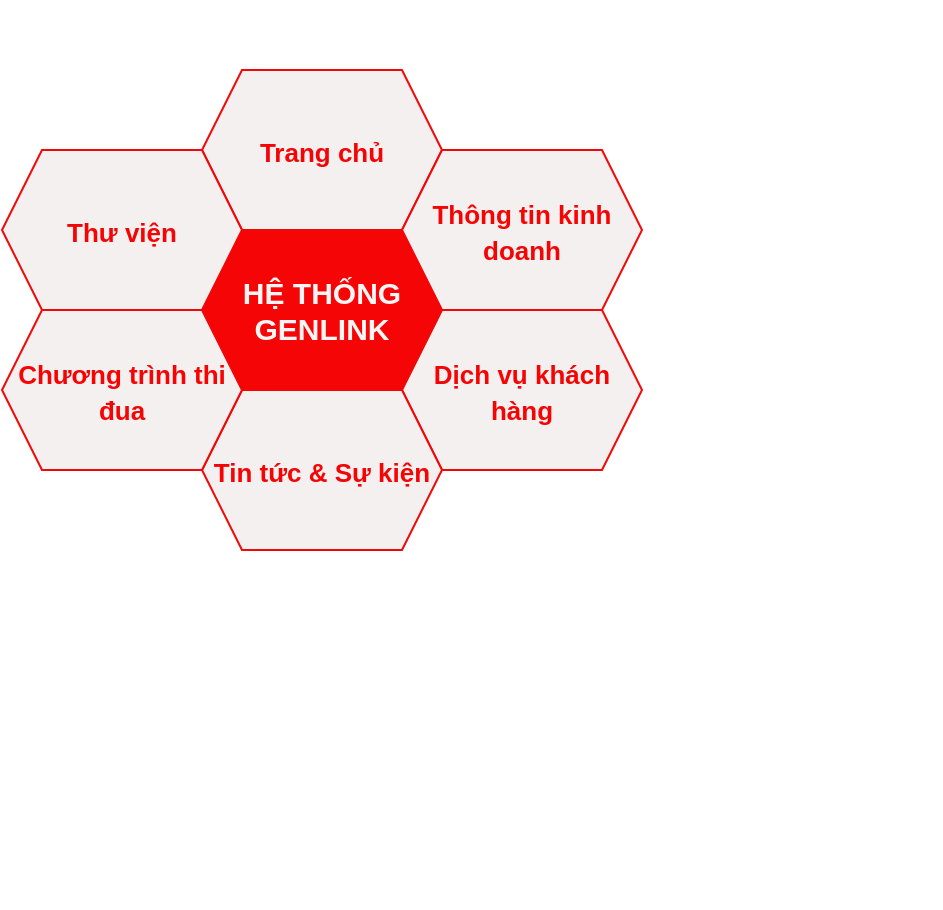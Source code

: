 <mxfile version="21.6.6" type="github" pages="2">
  <diagram name="Page-1" id="3e8102d1-ef87-2e61-34e1-82d9a586fe2e">
    <mxGraphModel dx="880" dy="444" grid="1" gridSize="10" guides="1" tooltips="1" connect="1" arrows="1" fold="1" page="1" pageScale="1" pageWidth="1100" pageHeight="850" background="none" math="0" shadow="0">
      <root>
        <mxCell id="0" />
        <mxCell id="1" parent="0" />
        <mxCell id="70666756c84bb93c-5" value="Community" style="shadow=0;dashed=0;html=1;strokeColor=none;fillColor=#ffffff;labelPosition=center;verticalLabelPosition=bottom;verticalAlign=top;shape=mxgraph.office.users.users;rounded=0;comic=0;fontFamily=Verdana;fontSize=14;fontColor=#FFFFFF;" parent="1" vertex="1">
          <mxGeometry x="350" y="440" width="46" height="50" as="geometry" />
        </mxCell>
        <mxCell id="70666756c84bb93c-6" value="Customer&lt;div&gt;Service&lt;/div&gt;" style="shadow=0;dashed=0;html=1;strokeColor=none;fillColor=#ffffff;labelPosition=center;verticalLabelPosition=bottom;verticalAlign=top;shape=mxgraph.office.users.call_center_agent;rounded=0;comic=0;fontFamily=Verdana;fontSize=14;fontColor=#FFFFFF;" parent="1" vertex="1">
          <mxGeometry x="676" y="413" width="46" height="55" as="geometry" />
        </mxCell>
        <mxCell id="70666756c84bb93c-7" value="Response&lt;div&gt;Group&lt;/div&gt;" style="shadow=0;dashed=0;html=1;strokeColor=none;fillColor=#ffffff;labelPosition=center;verticalLabelPosition=bottom;verticalAlign=top;shape=mxgraph.office.users.response_group;rounded=0;comic=0;fontFamily=Verdana;fontSize=14;fontColor=#FFFFFF;" parent="1" vertex="1">
          <mxGeometry x="350" y="203" width="58" height="54" as="geometry" />
        </mxCell>
        <mxCell id="70666756c84bb93c-8" value="Central&lt;div&gt;Management&lt;/div&gt;&lt;div&gt;Service&lt;/div&gt;" style="shadow=0;dashed=0;html=1;strokeColor=none;fillColor=#ffffff;labelPosition=center;verticalLabelPosition=bottom;verticalAlign=top;shape=mxgraph.office.services.central_management_service;rounded=0;comic=0;fontFamily=Verdana;fontSize=14;fontColor=#FFFFFF;" parent="1" vertex="1">
          <mxGeometry x="317" y="313" width="51" height="54" as="geometry" />
        </mxCell>
        <mxCell id="70666756c84bb93c-9" value="Digital&lt;div&gt;Development&lt;/div&gt;" style="shadow=0;dashed=0;html=1;strokeColor=none;fillColor=#ffffff;labelPosition=center;verticalLabelPosition=bottom;verticalAlign=top;shape=mxgraph.office.servers.on_premises_server;rounded=0;comic=0;fontFamily=Verdana;fontSize=14;fontColor=#FFFFFF;" parent="1" vertex="1">
          <mxGeometry x="700" y="282" width="44" height="58" as="geometry" />
        </mxCell>
        <mxCell id="70666756c84bb93c-10" value="Technology&lt;div&gt;Certificates&lt;/div&gt;" style="shadow=0;dashed=0;html=1;strokeColor=none;fillColor=#ffffff;labelPosition=center;verticalLabelPosition=bottom;verticalAlign=top;shape=mxgraph.office.security.token_service;rounded=0;comic=0;fontFamily=Verdana;fontSize=14;fontColor=#FFFFFF;" parent="1" vertex="1">
          <mxGeometry x="450" y="492" width="60" height="56" as="geometry" />
        </mxCell>
        <mxCell id="70666756c84bb93c-11" value="Infrastructure" style="shadow=0;dashed=0;html=1;strokeColor=none;fillColor=#ffffff;labelPosition=center;verticalLabelPosition=bottom;verticalAlign=top;shape=mxgraph.office.concepts.on_premises;rounded=0;comic=0;fontFamily=Verdana;fontSize=14;fontColor=#FFFFFF;" parent="1" vertex="1">
          <mxGeometry x="593" y="490" width="34" height="55" as="geometry" />
        </mxCell>
        <mxCell id="70666756c84bb93c-12" value="Global&lt;div&gt;Partnerships&lt;/div&gt;" style="shadow=0;dashed=0;html=1;strokeColor=none;fillColor=#ffffff;labelPosition=center;verticalLabelPosition=bottom;verticalAlign=top;shape=mxgraph.office.concepts.globe_internet;rounded=0;comic=0;fontFamily=Verdana;fontSize=14;fontColor=#FFFFFF;" parent="1" vertex="1">
          <mxGeometry x="441" y="140" width="49" height="49" as="geometry" />
        </mxCell>
        <mxCell id="70666756c84bb93c-13" value="Environmental&lt;div&gt;Awareness&lt;/div&gt;" style="shadow=0;dashed=0;html=1;strokeColor=none;shape=mxgraph.mscae.general.continuous_cycle;fillColor=#ffffff;rounded=0;comic=0;fontFamily=Verdana;fontSize=14;fontColor=#FFFFFF;verticalAlign=top;labelPosition=center;verticalLabelPosition=bottom;align=center;" parent="1" vertex="1">
          <mxGeometry x="550" y="135" width="48" height="50" as="geometry" />
        </mxCell>
        <mxCell id="2JM5LjSATlNsckf448NQ-2" value="&lt;font size=&quot;1&quot; color=&quot;#f9f5f5&quot;&gt;&lt;b style=&quot;font-size: 15px;&quot;&gt;HỆ THỐNG GENLINK&lt;/b&gt;&lt;/font&gt;" style="shape=hexagon;perimeter=hexagonPerimeter2;whiteSpace=wrap;html=1;fixedSize=1;fillColor=#f50505;strokeColor=#ed0707;" parent="1" vertex="1">
          <mxGeometry x="390" y="250" width="120" height="80" as="geometry" />
        </mxCell>
        <mxCell id="2JM5LjSATlNsckf448NQ-4" value="&lt;font style=&quot;font-size: 13px;&quot; color=&quot;#f60404&quot;&gt;&lt;b&gt;Trang chủ&lt;/b&gt;&lt;/font&gt;" style="shape=hexagon;perimeter=hexagonPerimeter2;whiteSpace=wrap;html=1;fixedSize=1;fontSize=15;fontColor=#f9f5f5;fillColor=#f5f0f0;strokeColor=#f20707;" parent="1" vertex="1">
          <mxGeometry x="390" y="170" width="120" height="80" as="geometry" />
        </mxCell>
        <mxCell id="2JM5LjSATlNsckf448NQ-5" value="&lt;font color=&quot;#f60404&quot;&gt;&lt;span style=&quot;font-size: 13px;&quot;&gt;&lt;b&gt;Thông tin kinh doanh&lt;/b&gt;&lt;/span&gt;&lt;/font&gt;" style="shape=hexagon;perimeter=hexagonPerimeter2;whiteSpace=wrap;html=1;fixedSize=1;fontSize=15;fontColor=#f9f5f5;fillColor=#f5f0f0;strokeColor=#f20707;" parent="1" vertex="1">
          <mxGeometry x="490" y="210" width="120" height="80" as="geometry" />
        </mxCell>
        <mxCell id="2JM5LjSATlNsckf448NQ-6" value="&lt;font color=&quot;#f60404&quot;&gt;&lt;span style=&quot;font-size: 13px;&quot;&gt;&lt;b&gt;Dịch vụ khách hàng&lt;/b&gt;&lt;/span&gt;&lt;/font&gt;" style="shape=hexagon;perimeter=hexagonPerimeter2;whiteSpace=wrap;html=1;fixedSize=1;fontSize=15;fontColor=#f9f5f5;fillColor=#f5f0f0;strokeColor=#f20707;" parent="1" vertex="1">
          <mxGeometry x="490" y="290" width="120" height="80" as="geometry" />
        </mxCell>
        <mxCell id="2JM5LjSATlNsckf448NQ-7" value="&lt;font color=&quot;#f60404&quot;&gt;&lt;span style=&quot;font-size: 13px;&quot;&gt;&lt;b&gt;Tin tức &amp;amp; Sự kiện&lt;/b&gt;&lt;/span&gt;&lt;/font&gt;" style="shape=hexagon;perimeter=hexagonPerimeter2;whiteSpace=wrap;html=1;fixedSize=1;fontSize=15;fontColor=#f9f5f5;fillColor=#f5f0f0;strokeColor=#f20707;" parent="1" vertex="1">
          <mxGeometry x="390" y="330" width="120" height="80" as="geometry" />
        </mxCell>
        <mxCell id="2JM5LjSATlNsckf448NQ-8" value="&lt;font color=&quot;#f60404&quot;&gt;&lt;span style=&quot;font-size: 13px;&quot;&gt;&lt;b&gt;Chương trình thi đua&lt;/b&gt;&lt;/span&gt;&lt;/font&gt;" style="shape=hexagon;perimeter=hexagonPerimeter2;whiteSpace=wrap;html=1;fixedSize=1;fontSize=15;fontColor=#f9f5f5;fillColor=#f5f0f0;strokeColor=#f20707;" parent="1" vertex="1">
          <mxGeometry x="290" y="290" width="120" height="80" as="geometry" />
        </mxCell>
        <mxCell id="2JM5LjSATlNsckf448NQ-9" value="&lt;font color=&quot;#f60404&quot;&gt;&lt;span style=&quot;font-size: 13px;&quot;&gt;&lt;b&gt;Thư viện&lt;/b&gt;&lt;/span&gt;&lt;/font&gt;" style="shape=hexagon;perimeter=hexagonPerimeter2;whiteSpace=wrap;html=1;fixedSize=1;fontSize=15;fontColor=#f9f5f5;fillColor=#f5f0f0;strokeColor=#f20707;" parent="1" vertex="1">
          <mxGeometry x="290" y="210" width="120" height="80" as="geometry" />
        </mxCell>
      </root>
    </mxGraphModel>
  </diagram>
  <diagram id="dhlj0h645FKRCsf_CEfZ" name="Page-2">
    <mxGraphModel dx="880" dy="444" grid="1" gridSize="10" guides="1" tooltips="1" connect="1" arrows="1" fold="1" page="1" pageScale="1" pageWidth="850" pageHeight="1100" math="0" shadow="0">
      <root>
        <mxCell id="0" />
        <mxCell id="1" parent="0" />
        <mxCell id="__bD36oH1TS-oUKV_Kuc-1" value="User" style="shape=umlActor;verticalLabelPosition=bottom;verticalAlign=top;html=1;outlineConnect=0;" parent="1" vertex="1">
          <mxGeometry x="90" y="370" width="30" height="60" as="geometry" />
        </mxCell>
        <mxCell id="__bD36oH1TS-oUKV_Kuc-13" value="" style="edgeStyle=orthogonalEdgeStyle;rounded=0;orthogonalLoop=1;jettySize=auto;html=1;" parent="1" source="__bD36oH1TS-oUKV_Kuc-11" edge="1">
          <mxGeometry relative="1" as="geometry">
            <mxPoint x="470" y="400" as="targetPoint" />
          </mxGeometry>
        </mxCell>
        <mxCell id="__bD36oH1TS-oUKV_Kuc-11" value="Keycloak" style="rhombus;whiteSpace=wrap;html=1;fontStyle=1" parent="1" vertex="1">
          <mxGeometry x="270" y="360" width="80" height="80" as="geometry" />
        </mxCell>
        <mxCell id="__bD36oH1TS-oUKV_Kuc-16" value="" style="endArrow=classic;html=1;rounded=0;entryX=0;entryY=0.5;entryDx=0;entryDy=0;" parent="1" source="__bD36oH1TS-oUKV_Kuc-1" target="__bD36oH1TS-oUKV_Kuc-11" edge="1">
          <mxGeometry width="50" height="50" relative="1" as="geometry">
            <mxPoint x="110" y="400" as="sourcePoint" />
            <mxPoint x="160" y="360" as="targetPoint" />
          </mxGeometry>
        </mxCell>
        <mxCell id="__bD36oH1TS-oUKV_Kuc-17" value="&lt;br&gt;Username/Password" style="text;html=1;align=center;verticalAlign=middle;resizable=0;points=[];autosize=1;strokeColor=none;fillColor=none;" parent="1" vertex="1">
          <mxGeometry x="125" y="390" width="130" height="40" as="geometry" />
        </mxCell>
        <mxCell id="__bD36oH1TS-oUKV_Kuc-18" value="Request" style="text;html=1;align=center;verticalAlign=middle;resizable=0;points=[];autosize=1;strokeColor=none;fillColor=none;" parent="1" vertex="1">
          <mxGeometry x="155" y="370" width="70" height="30" as="geometry" />
        </mxCell>
        <mxCell id="__bD36oH1TS-oUKV_Kuc-19" value="Success" style="text;html=1;align=center;verticalAlign=middle;resizable=0;points=[];autosize=1;strokeColor=none;fillColor=none;" parent="1" vertex="1">
          <mxGeometry x="365" y="370" width="70" height="30" as="geometry" />
        </mxCell>
        <mxCell id="__bD36oH1TS-oUKV_Kuc-20" value="&lt;br&gt;END" style="ellipse;whiteSpace=wrap;html=1;fontStyle=1;spacingBottom=17;" parent="1" vertex="1">
          <mxGeometry x="255" y="510" width="110" height="60" as="geometry" />
        </mxCell>
        <mxCell id="__bD36oH1TS-oUKV_Kuc-22" value="" style="endArrow=classic;startArrow=classic;html=1;rounded=0;exitX=0.5;exitY=0;exitDx=0;exitDy=0;" parent="1" source="__bD36oH1TS-oUKV_Kuc-20" edge="1">
          <mxGeometry width="50" height="50" relative="1" as="geometry">
            <mxPoint x="310" y="530" as="sourcePoint" />
            <mxPoint x="310" y="440" as="targetPoint" />
          </mxGeometry>
        </mxCell>
        <mxCell id="__bD36oH1TS-oUKV_Kuc-23" value="False" style="text;html=1;align=center;verticalAlign=middle;resizable=0;points=[];autosize=1;strokeColor=none;fillColor=none;rotation=270;" parent="1" vertex="1">
          <mxGeometry x="275" y="460" width="50" height="30" as="geometry" />
        </mxCell>
        <mxCell id="__bD36oH1TS-oUKV_Kuc-26" value="Redirect" style="text;html=1;align=center;verticalAlign=middle;resizable=0;points=[];autosize=1;strokeColor=none;fillColor=none;rotation=90;" parent="1" vertex="1">
          <mxGeometry x="285" y="460" width="70" height="30" as="geometry" />
        </mxCell>
        <mxCell id="VDW7xznZfNVhKMEjxnhM-5" value="sis_gereceipt" style="shape=cylinder3;whiteSpace=wrap;html=1;boundedLbl=1;backgroundOutline=1;size=15;" vertex="1" parent="1">
          <mxGeometry x="255" y="180" width="110" height="80" as="geometry" />
        </mxCell>
        <mxCell id="VDW7xznZfNVhKMEjxnhM-7" value="Authendication" style="text;html=1;align=center;verticalAlign=middle;resizable=0;points=[];autosize=1;strokeColor=none;fillColor=none;rotation=270;" vertex="1" parent="1">
          <mxGeometry x="250" y="300" width="100" height="30" as="geometry" />
        </mxCell>
        <mxCell id="VDW7xznZfNVhKMEjxnhM-8" value="sisuser" style="text;html=1;align=center;verticalAlign=middle;resizable=0;points=[];autosize=1;strokeColor=none;fillColor=none;rotation=90;" vertex="1" parent="1">
          <mxGeometry x="290" y="300" width="60" height="30" as="geometry" />
        </mxCell>
        <mxCell id="VDW7xznZfNVhKMEjxnhM-11" value="" style="endArrow=classic;startArrow=classic;html=1;rounded=0;exitX=0.5;exitY=0;exitDx=0;exitDy=0;" edge="1" parent="1" source="__bD36oH1TS-oUKV_Kuc-11">
          <mxGeometry width="50" height="50" relative="1" as="geometry">
            <mxPoint x="260" y="310" as="sourcePoint" />
            <mxPoint x="310" y="260" as="targetPoint" />
          </mxGeometry>
        </mxCell>
      </root>
    </mxGraphModel>
  </diagram>
</mxfile>
